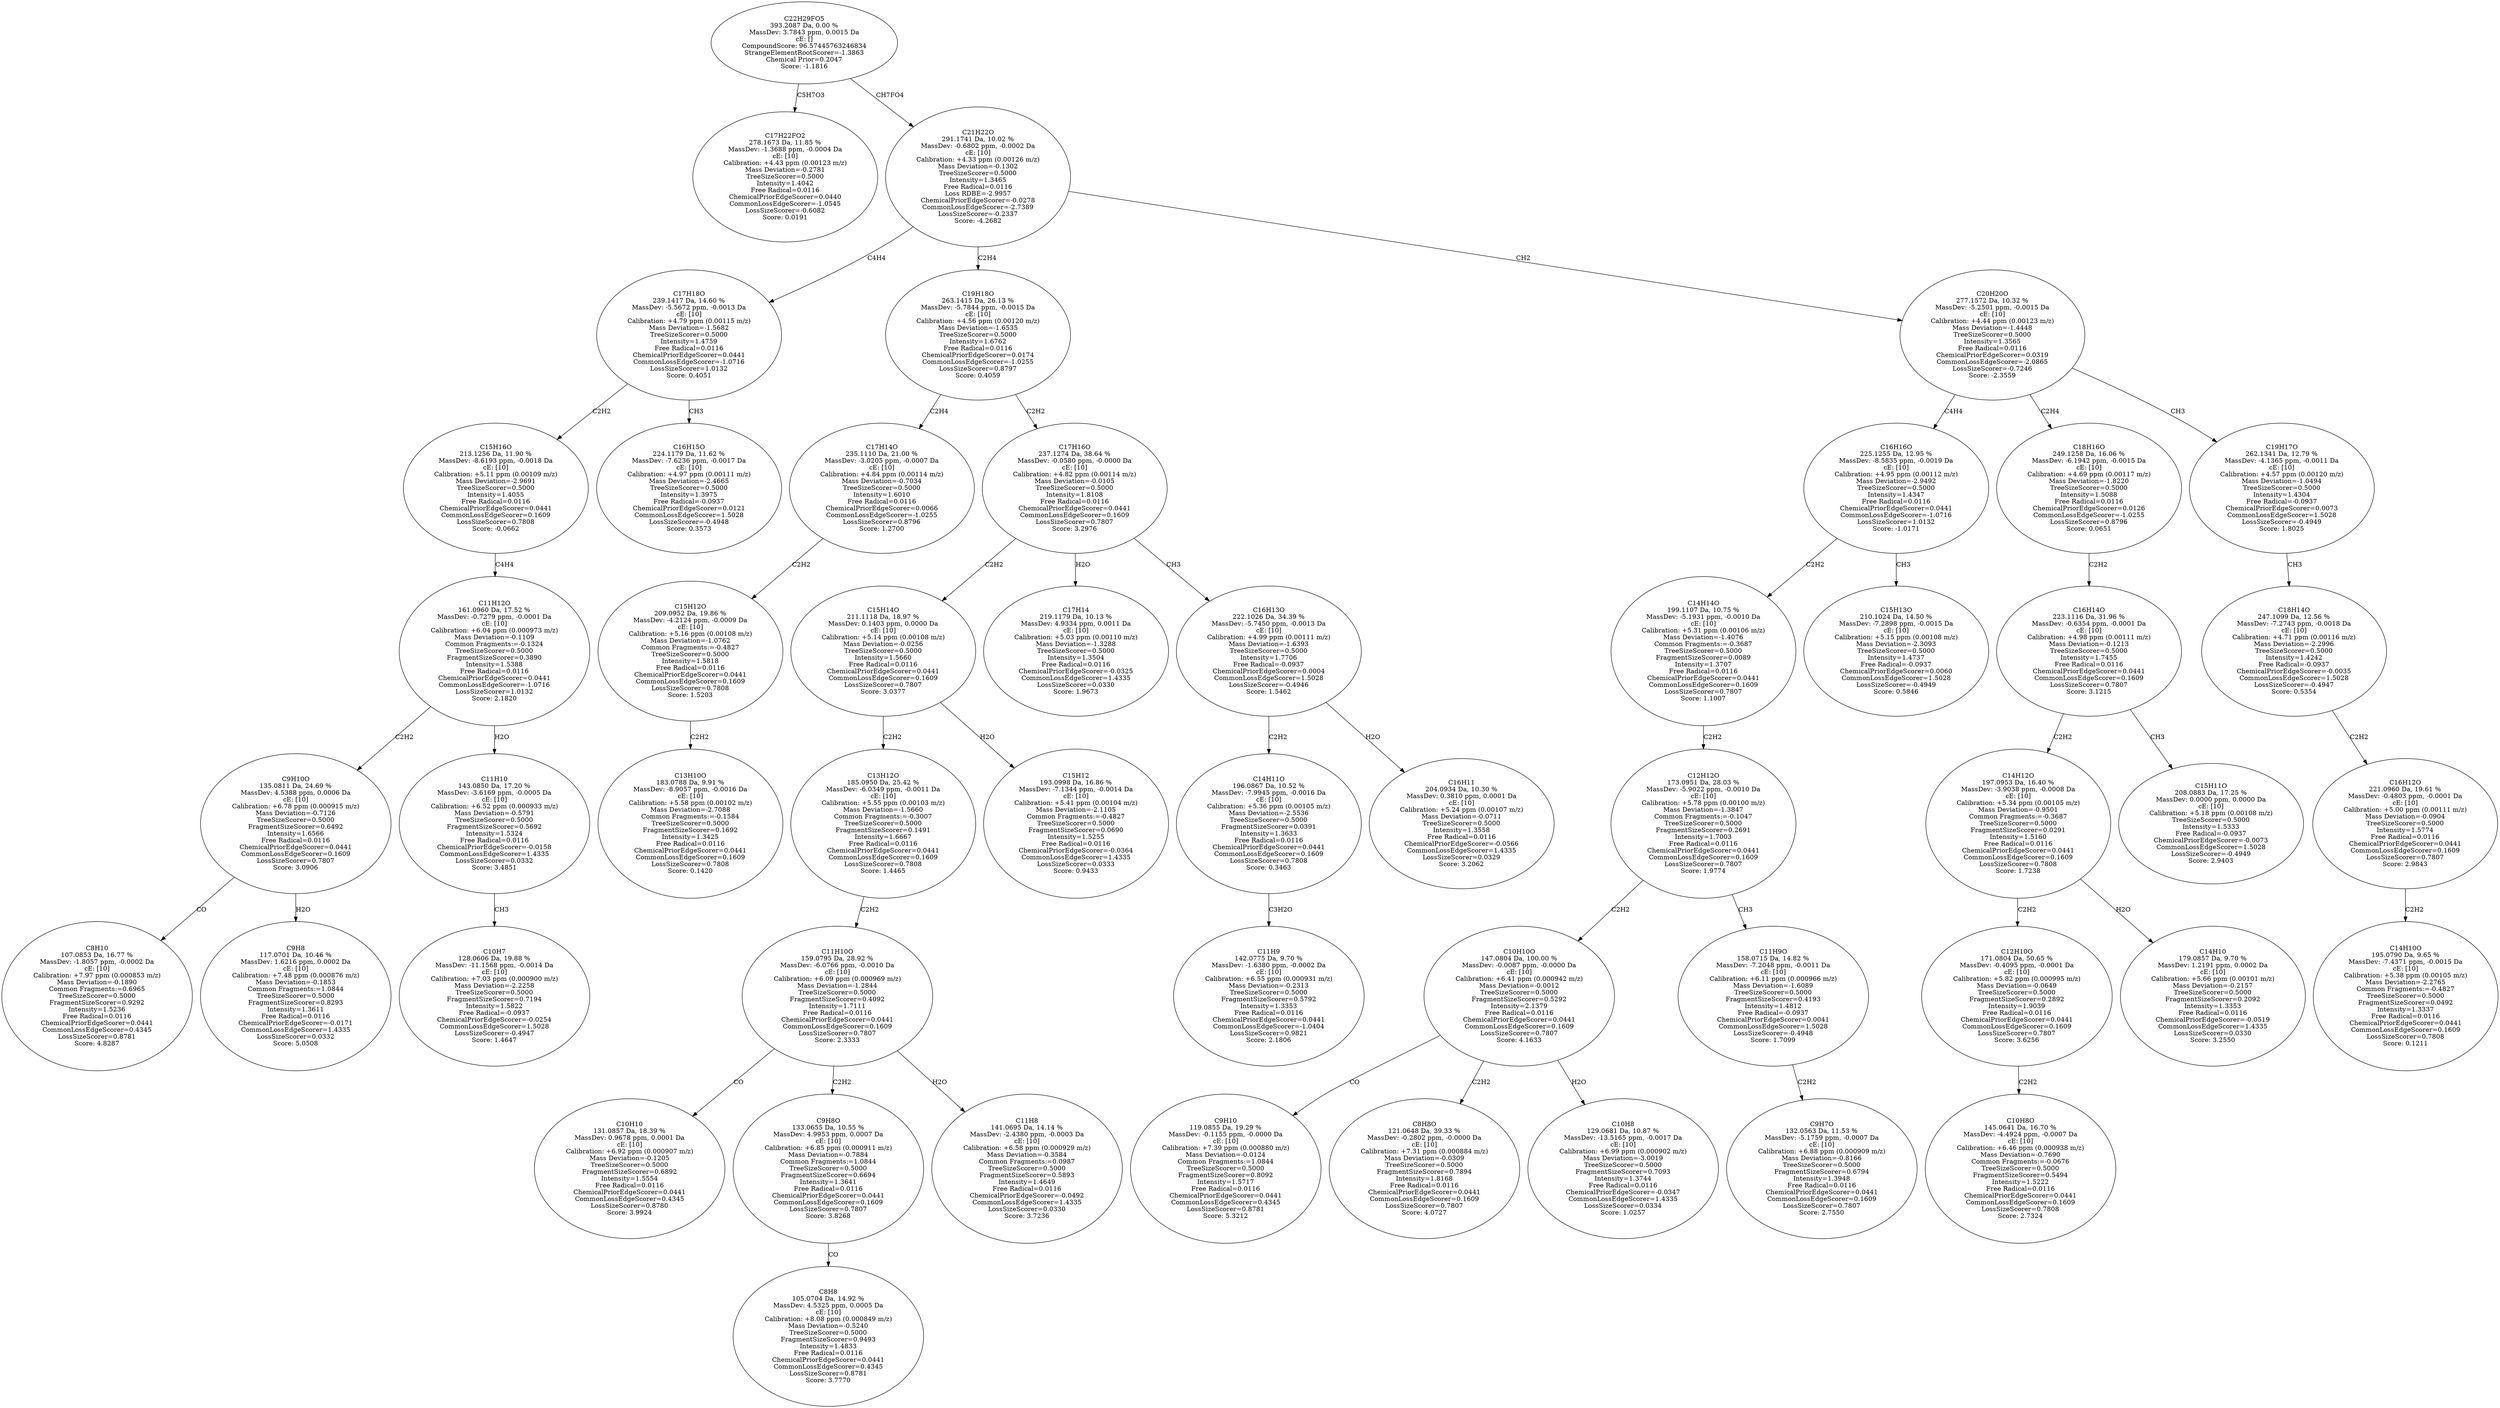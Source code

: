 strict digraph {
v1 [label="C17H22FO2\n278.1673 Da, 11.85 %\nMassDev: -1.3688 ppm, -0.0004 Da\ncE: [10]\nCalibration: +4.43 ppm (0.00123 m/z)\nMass Deviation=-0.2781\nTreeSizeScorer=0.5000\nIntensity=1.4042\nFree Radical=0.0116\nChemicalPriorEdgeScorer=0.0440\nCommonLossEdgeScorer=-1.0545\nLossSizeScorer=-0.6082\nScore: 0.0191"];
v2 [label="C8H10\n107.0853 Da, 16.77 %\nMassDev: -1.8057 ppm, -0.0002 Da\ncE: [10]\nCalibration: +7.97 ppm (0.000853 m/z)\nMass Deviation=-0.1890\nCommon Fragments:=0.6965\nTreeSizeScorer=0.5000\nFragmentSizeScorer=0.9292\nIntensity=1.5236\nFree Radical=0.0116\nChemicalPriorEdgeScorer=0.0441\nCommonLossEdgeScorer=0.4345\nLossSizeScorer=0.8781\nScore: 4.8287"];
v3 [label="C9H8\n117.0701 Da, 10.46 %\nMassDev: 1.6216 ppm, 0.0002 Da\ncE: [10]\nCalibration: +7.48 ppm (0.000876 m/z)\nMass Deviation=-0.1853\nCommon Fragments:=1.0844\nTreeSizeScorer=0.5000\nFragmentSizeScorer=0.8293\nIntensity=1.3611\nFree Radical=0.0116\nChemicalPriorEdgeScorer=-0.0171\nCommonLossEdgeScorer=1.4335\nLossSizeScorer=0.0332\nScore: 5.0508"];
v4 [label="C9H10O\n135.0811 Da, 24.69 %\nMassDev: 4.5388 ppm, 0.0006 Da\ncE: [10]\nCalibration: +6.78 ppm (0.000915 m/z)\nMass Deviation=-0.7126\nTreeSizeScorer=0.5000\nFragmentSizeScorer=0.6492\nIntensity=1.6566\nFree Radical=0.0116\nChemicalPriorEdgeScorer=0.0441\nCommonLossEdgeScorer=0.1609\nLossSizeScorer=0.7807\nScore: 3.0906"];
v5 [label="C10H7\n128.0606 Da, 19.88 %\nMassDev: -11.1568 ppm, -0.0014 Da\ncE: [10]\nCalibration: +7.03 ppm (0.000900 m/z)\nMass Deviation=-2.2258\nTreeSizeScorer=0.5000\nFragmentSizeScorer=0.7194\nIntensity=1.5822\nFree Radical=-0.0937\nChemicalPriorEdgeScorer=-0.0254\nCommonLossEdgeScorer=1.5028\nLossSizeScorer=-0.4947\nScore: 1.4647"];
v6 [label="C11H10\n143.0850 Da, 17.20 %\nMassDev: -3.6169 ppm, -0.0005 Da\ncE: [10]\nCalibration: +6.52 ppm (0.000933 m/z)\nMass Deviation=-0.5791\nTreeSizeScorer=0.5000\nFragmentSizeScorer=0.5692\nIntensity=1.5324\nFree Radical=0.0116\nChemicalPriorEdgeScorer=-0.0158\nCommonLossEdgeScorer=1.4335\nLossSizeScorer=0.0332\nScore: 3.4851"];
v7 [label="C11H12O\n161.0960 Da, 17.52 %\nMassDev: -0.7279 ppm, -0.0001 Da\ncE: [10]\nCalibration: +6.04 ppm (0.000973 m/z)\nMass Deviation=-0.1109\nCommon Fragments:=-0.1324\nTreeSizeScorer=0.5000\nFragmentSizeScorer=0.3890\nIntensity=1.5388\nFree Radical=0.0116\nChemicalPriorEdgeScorer=0.0441\nCommonLossEdgeScorer=-1.0716\nLossSizeScorer=1.0132\nScore: 2.1820"];
v8 [label="C15H16O\n213.1256 Da, 11.90 %\nMassDev: -8.6193 ppm, -0.0018 Da\ncE: [10]\nCalibration: +5.11 ppm (0.00109 m/z)\nMass Deviation=-2.9691\nTreeSizeScorer=0.5000\nIntensity=1.4055\nFree Radical=0.0116\nChemicalPriorEdgeScorer=0.0441\nCommonLossEdgeScorer=0.1609\nLossSizeScorer=0.7808\nScore: -0.0662"];
v9 [label="C16H15O\n224.1179 Da, 11.62 %\nMassDev: -7.6236 ppm, -0.0017 Da\ncE: [10]\nCalibration: +4.97 ppm (0.00111 m/z)\nMass Deviation=-2.4665\nTreeSizeScorer=0.5000\nIntensity=1.3975\nFree Radical=-0.0937\nChemicalPriorEdgeScorer=0.0121\nCommonLossEdgeScorer=1.5028\nLossSizeScorer=-0.4948\nScore: 0.3573"];
v10 [label="C17H18O\n239.1417 Da, 14.60 %\nMassDev: -5.5672 ppm, -0.0013 Da\ncE: [10]\nCalibration: +4.79 ppm (0.00115 m/z)\nMass Deviation=-1.5682\nTreeSizeScorer=0.5000\nIntensity=1.4759\nFree Radical=0.0116\nChemicalPriorEdgeScorer=0.0441\nCommonLossEdgeScorer=-1.0716\nLossSizeScorer=1.0132\nScore: 0.4051"];
v11 [label="C13H10O\n183.0788 Da, 9.91 %\nMassDev: -8.9057 ppm, -0.0016 Da\ncE: [10]\nCalibration: +5.58 ppm (0.00102 m/z)\nMass Deviation=-2.7088\nCommon Fragments:=-0.1584\nTreeSizeScorer=0.5000\nFragmentSizeScorer=0.1692\nIntensity=1.3425\nFree Radical=0.0116\nChemicalPriorEdgeScorer=0.0441\nCommonLossEdgeScorer=0.1609\nLossSizeScorer=0.7808\nScore: 0.1420"];
v12 [label="C15H12O\n209.0952 Da, 19.86 %\nMassDev: -4.2124 ppm, -0.0009 Da\ncE: [10]\nCalibration: +5.16 ppm (0.00108 m/z)\nMass Deviation=-1.0762\nCommon Fragments:=-0.4827\nTreeSizeScorer=0.5000\nIntensity=1.5818\nFree Radical=0.0116\nChemicalPriorEdgeScorer=0.0441\nCommonLossEdgeScorer=0.1609\nLossSizeScorer=0.7808\nScore: 1.5203"];
v13 [label="C17H14O\n235.1110 Da, 21.00 %\nMassDev: -3.0205 ppm, -0.0007 Da\ncE: [10]\nCalibration: +4.84 ppm (0.00114 m/z)\nMass Deviation=-0.7034\nTreeSizeScorer=0.5000\nIntensity=1.6010\nFree Radical=0.0116\nChemicalPriorEdgeScorer=0.0066\nCommonLossEdgeScorer=-1.0255\nLossSizeScorer=0.8796\nScore: 1.2700"];
v14 [label="C10H10\n131.0857 Da, 18.39 %\nMassDev: 0.9678 ppm, 0.0001 Da\ncE: [10]\nCalibration: +6.92 ppm (0.000907 m/z)\nMass Deviation=-0.1205\nTreeSizeScorer=0.5000\nFragmentSizeScorer=0.6892\nIntensity=1.5554\nFree Radical=0.0116\nChemicalPriorEdgeScorer=0.0441\nCommonLossEdgeScorer=0.4345\nLossSizeScorer=0.8780\nScore: 3.9924"];
v15 [label="C8H8\n105.0704 Da, 14.92 %\nMassDev: 4.5325 ppm, 0.0005 Da\ncE: [10]\nCalibration: +8.08 ppm (0.000849 m/z)\nMass Deviation=-0.5240\nTreeSizeScorer=0.5000\nFragmentSizeScorer=0.9493\nIntensity=1.4833\nFree Radical=0.0116\nChemicalPriorEdgeScorer=0.0441\nCommonLossEdgeScorer=0.4345\nLossSizeScorer=0.8781\nScore: 3.7770"];
v16 [label="C9H8O\n133.0655 Da, 10.55 %\nMassDev: 4.9953 ppm, 0.0007 Da\ncE: [10]\nCalibration: +6.85 ppm (0.000911 m/z)\nMass Deviation=-0.7884\nCommon Fragments:=1.0844\nTreeSizeScorer=0.5000\nFragmentSizeScorer=0.6694\nIntensity=1.3641\nFree Radical=0.0116\nChemicalPriorEdgeScorer=0.0441\nCommonLossEdgeScorer=0.1609\nLossSizeScorer=0.7807\nScore: 3.8268"];
v17 [label="C11H8\n141.0695 Da, 14.14 %\nMassDev: -2.4380 ppm, -0.0003 Da\ncE: [10]\nCalibration: +6.58 ppm (0.000929 m/z)\nMass Deviation=-0.3584\nCommon Fragments:=0.0987\nTreeSizeScorer=0.5000\nFragmentSizeScorer=0.5893\nIntensity=1.4649\nFree Radical=0.0116\nChemicalPriorEdgeScorer=-0.0492\nCommonLossEdgeScorer=1.4335\nLossSizeScorer=0.0330\nScore: 3.7236"];
v18 [label="C11H10O\n159.0795 Da, 28.92 %\nMassDev: -6.0766 ppm, -0.0010 Da\ncE: [10]\nCalibration: +6.09 ppm (0.000969 m/z)\nMass Deviation=-1.2844\nTreeSizeScorer=0.5000\nFragmentSizeScorer=0.4092\nIntensity=1.7111\nFree Radical=0.0116\nChemicalPriorEdgeScorer=0.0441\nCommonLossEdgeScorer=0.1609\nLossSizeScorer=0.7807\nScore: 2.3333"];
v19 [label="C13H12O\n185.0950 Da, 25.42 %\nMassDev: -6.0349 ppm, -0.0011 Da\ncE: [10]\nCalibration: +5.55 ppm (0.00103 m/z)\nMass Deviation=-1.5660\nCommon Fragments:=-0.3007\nTreeSizeScorer=0.5000\nFragmentSizeScorer=0.1491\nIntensity=1.6667\nFree Radical=0.0116\nChemicalPriorEdgeScorer=0.0441\nCommonLossEdgeScorer=0.1609\nLossSizeScorer=0.7808\nScore: 1.4465"];
v20 [label="C15H12\n193.0998 Da, 16.86 %\nMassDev: -7.1344 ppm, -0.0014 Da\ncE: [10]\nCalibration: +5.41 ppm (0.00104 m/z)\nMass Deviation=-2.1105\nCommon Fragments:=-0.4827\nTreeSizeScorer=0.5000\nFragmentSizeScorer=0.0690\nIntensity=1.5255\nFree Radical=0.0116\nChemicalPriorEdgeScorer=-0.0364\nCommonLossEdgeScorer=1.4335\nLossSizeScorer=0.0333\nScore: 0.9433"];
v21 [label="C15H14O\n211.1118 Da, 18.97 %\nMassDev: 0.1403 ppm, 0.0000 Da\ncE: [10]\nCalibration: +5.14 ppm (0.00108 m/z)\nMass Deviation=-0.0256\nTreeSizeScorer=0.5000\nIntensity=1.5660\nFree Radical=0.0116\nChemicalPriorEdgeScorer=0.0441\nCommonLossEdgeScorer=0.1609\nLossSizeScorer=0.7807\nScore: 3.0377"];
v22 [label="C17H14\n219.1179 Da, 10.13 %\nMassDev: 4.9334 ppm, 0.0011 Da\ncE: [10]\nCalibration: +5.03 ppm (0.00110 m/z)\nMass Deviation=-1.3288\nTreeSizeScorer=0.5000\nIntensity=1.3504\nFree Radical=0.0116\nChemicalPriorEdgeScorer=-0.0325\nCommonLossEdgeScorer=1.4335\nLossSizeScorer=0.0330\nScore: 1.9673"];
v23 [label="C11H9\n142.0775 Da, 9.70 %\nMassDev: -1.6380 ppm, -0.0002 Da\ncE: [10]\nCalibration: +6.55 ppm (0.000931 m/z)\nMass Deviation=-0.2313\nTreeSizeScorer=0.5000\nFragmentSizeScorer=0.5792\nIntensity=1.3353\nFree Radical=0.0116\nChemicalPriorEdgeScorer=0.0441\nCommonLossEdgeScorer=-1.0404\nLossSizeScorer=0.9821\nScore: 2.1806"];
v24 [label="C14H11O\n196.0867 Da, 10.52 %\nMassDev: -7.9945 ppm, -0.0016 Da\ncE: [10]\nCalibration: +5.36 ppm (0.00105 m/z)\nMass Deviation=-2.5536\nTreeSizeScorer=0.5000\nFragmentSizeScorer=0.0391\nIntensity=1.3633\nFree Radical=0.0116\nChemicalPriorEdgeScorer=0.0441\nCommonLossEdgeScorer=0.1609\nLossSizeScorer=0.7808\nScore: 0.3463"];
v25 [label="C16H11\n204.0934 Da, 10.30 %\nMassDev: 0.3810 ppm, 0.0001 Da\ncE: [10]\nCalibration: +5.24 ppm (0.00107 m/z)\nMass Deviation=-0.0711\nTreeSizeScorer=0.5000\nIntensity=1.3558\nFree Radical=0.0116\nChemicalPriorEdgeScorer=-0.0566\nCommonLossEdgeScorer=1.4335\nLossSizeScorer=0.0329\nScore: 3.2062"];
v26 [label="C16H13O\n222.1026 Da, 34.39 %\nMassDev: -5.7450 ppm, -0.0013 Da\ncE: [10]\nCalibration: +4.99 ppm (0.00111 m/z)\nMass Deviation=-1.6393\nTreeSizeScorer=0.5000\nIntensity=1.7706\nFree Radical=-0.0937\nChemicalPriorEdgeScorer=0.0004\nCommonLossEdgeScorer=1.5028\nLossSizeScorer=-0.4946\nScore: 1.5462"];
v27 [label="C17H16O\n237.1274 Da, 38.64 %\nMassDev: -0.0580 ppm, -0.0000 Da\ncE: [10]\nCalibration: +4.82 ppm (0.00114 m/z)\nMass Deviation=-0.0105\nTreeSizeScorer=0.5000\nIntensity=1.8108\nFree Radical=0.0116\nChemicalPriorEdgeScorer=0.0441\nCommonLossEdgeScorer=0.1609\nLossSizeScorer=0.7807\nScore: 3.2976"];
v28 [label="C19H18O\n263.1415 Da, 26.13 %\nMassDev: -5.7844 ppm, -0.0015 Da\ncE: [10]\nCalibration: +4.56 ppm (0.00120 m/z)\nMass Deviation=-1.6535\nTreeSizeScorer=0.5000\nIntensity=1.6762\nFree Radical=0.0116\nChemicalPriorEdgeScorer=0.0174\nCommonLossEdgeScorer=-1.0255\nLossSizeScorer=0.8797\nScore: 0.4059"];
v29 [label="C9H10\n119.0855 Da, 19.29 %\nMassDev: -0.1155 ppm, -0.0000 Da\ncE: [10]\nCalibration: +7.39 ppm (0.000880 m/z)\nMass Deviation=-0.0124\nCommon Fragments:=1.0844\nTreeSizeScorer=0.5000\nFragmentSizeScorer=0.8092\nIntensity=1.5717\nFree Radical=0.0116\nChemicalPriorEdgeScorer=0.0441\nCommonLossEdgeScorer=0.4345\nLossSizeScorer=0.8781\nScore: 5.3212"];
v30 [label="C8H8O\n121.0648 Da, 39.33 %\nMassDev: -0.2802 ppm, -0.0000 Da\ncE: [10]\nCalibration: +7.31 ppm (0.000884 m/z)\nMass Deviation=-0.0309\nTreeSizeScorer=0.5000\nFragmentSizeScorer=0.7894\nIntensity=1.8168\nFree Radical=0.0116\nChemicalPriorEdgeScorer=0.0441\nCommonLossEdgeScorer=0.1609\nLossSizeScorer=0.7807\nScore: 4.0727"];
v31 [label="C10H8\n129.0681 Da, 10.87 %\nMassDev: -13.5165 ppm, -0.0017 Da\ncE: [10]\nCalibration: +6.99 ppm (0.000902 m/z)\nMass Deviation=-3.0019\nTreeSizeScorer=0.5000\nFragmentSizeScorer=0.7093\nIntensity=1.3744\nFree Radical=0.0116\nChemicalPriorEdgeScorer=-0.0347\nCommonLossEdgeScorer=1.4335\nLossSizeScorer=0.0334\nScore: 1.0257"];
v32 [label="C10H10O\n147.0804 Da, 100.00 %\nMassDev: -0.0087 ppm, -0.0000 Da\ncE: [10]\nCalibration: +6.41 ppm (0.000942 m/z)\nMass Deviation=-0.0012\nTreeSizeScorer=0.5000\nFragmentSizeScorer=0.5292\nIntensity=2.1379\nFree Radical=0.0116\nChemicalPriorEdgeScorer=0.0441\nCommonLossEdgeScorer=0.1609\nLossSizeScorer=0.7807\nScore: 4.1633"];
v33 [label="C9H7O\n132.0563 Da, 11.53 %\nMassDev: -5.1759 ppm, -0.0007 Da\ncE: [10]\nCalibration: +6.88 ppm (0.000909 m/z)\nMass Deviation=-0.8166\nTreeSizeScorer=0.5000\nFragmentSizeScorer=0.6794\nIntensity=1.3948\nFree Radical=0.0116\nChemicalPriorEdgeScorer=0.0441\nCommonLossEdgeScorer=0.1609\nLossSizeScorer=0.7807\nScore: 2.7550"];
v34 [label="C11H9O\n158.0715 Da, 14.82 %\nMassDev: -7.2048 ppm, -0.0011 Da\ncE: [10]\nCalibration: +6.11 ppm (0.000966 m/z)\nMass Deviation=-1.6089\nTreeSizeScorer=0.5000\nFragmentSizeScorer=0.4193\nIntensity=1.4812\nFree Radical=-0.0937\nChemicalPriorEdgeScorer=0.0041\nCommonLossEdgeScorer=1.5028\nLossSizeScorer=-0.4948\nScore: 1.7099"];
v35 [label="C12H12O\n173.0951 Da, 28.03 %\nMassDev: -5.9022 ppm, -0.0010 Da\ncE: [10]\nCalibration: +5.78 ppm (0.00100 m/z)\nMass Deviation=-1.3847\nCommon Fragments:=-0.1047\nTreeSizeScorer=0.5000\nFragmentSizeScorer=0.2691\nIntensity=1.7003\nFree Radical=0.0116\nChemicalPriorEdgeScorer=0.0441\nCommonLossEdgeScorer=0.1609\nLossSizeScorer=0.7807\nScore: 1.9774"];
v36 [label="C14H14O\n199.1107 Da, 10.75 %\nMassDev: -5.1931 ppm, -0.0010 Da\ncE: [10]\nCalibration: +5.31 ppm (0.00106 m/z)\nMass Deviation=-1.4076\nCommon Fragments:=-0.3687\nTreeSizeScorer=0.5000\nFragmentSizeScorer=0.0089\nIntensity=1.3707\nFree Radical=0.0116\nChemicalPriorEdgeScorer=0.0441\nCommonLossEdgeScorer=0.1609\nLossSizeScorer=0.7807\nScore: 1.1007"];
v37 [label="C15H13O\n210.1024 Da, 14.50 %\nMassDev: -7.2898 ppm, -0.0015 Da\ncE: [10]\nCalibration: +5.15 ppm (0.00108 m/z)\nMass Deviation=-2.3093\nTreeSizeScorer=0.5000\nIntensity=1.4737\nFree Radical=-0.0937\nChemicalPriorEdgeScorer=0.0060\nCommonLossEdgeScorer=1.5028\nLossSizeScorer=-0.4949\nScore: 0.5846"];
v38 [label="C16H16O\n225.1255 Da, 12.95 %\nMassDev: -8.5835 ppm, -0.0019 Da\ncE: [10]\nCalibration: +4.95 ppm (0.00112 m/z)\nMass Deviation=-2.9492\nTreeSizeScorer=0.5000\nIntensity=1.4347\nFree Radical=0.0116\nChemicalPriorEdgeScorer=0.0441\nCommonLossEdgeScorer=-1.0716\nLossSizeScorer=1.0132\nScore: -1.0171"];
v39 [label="C10H8O\n145.0641 Da, 16.70 %\nMassDev: -4.4924 ppm, -0.0007 Da\ncE: [10]\nCalibration: +6.46 ppm (0.000938 m/z)\nMass Deviation=-0.7690\nCommon Fragments:=-0.0676\nTreeSizeScorer=0.5000\nFragmentSizeScorer=0.5494\nIntensity=1.5222\nFree Radical=0.0116\nChemicalPriorEdgeScorer=0.0441\nCommonLossEdgeScorer=0.1609\nLossSizeScorer=0.7808\nScore: 2.7324"];
v40 [label="C12H10O\n171.0804 Da, 50.65 %\nMassDev: -0.4095 ppm, -0.0001 Da\ncE: [10]\nCalibration: +5.82 ppm (0.000995 m/z)\nMass Deviation=-0.0649\nTreeSizeScorer=0.5000\nFragmentSizeScorer=0.2892\nIntensity=1.9039\nFree Radical=0.0116\nChemicalPriorEdgeScorer=0.0441\nCommonLossEdgeScorer=0.1609\nLossSizeScorer=0.7807\nScore: 3.6256"];
v41 [label="C14H10\n179.0857 Da, 9.70 %\nMassDev: 1.2191 ppm, 0.0002 Da\ncE: [10]\nCalibration: +5.66 ppm (0.00101 m/z)\nMass Deviation=-0.2157\nTreeSizeScorer=0.5000\nFragmentSizeScorer=0.2092\nIntensity=1.3353\nFree Radical=0.0116\nChemicalPriorEdgeScorer=-0.0519\nCommonLossEdgeScorer=1.4335\nLossSizeScorer=0.0330\nScore: 3.2550"];
v42 [label="C14H12O\n197.0953 Da, 16.40 %\nMassDev: -3.9038 ppm, -0.0008 Da\ncE: [10]\nCalibration: +5.34 ppm (0.00105 m/z)\nMass Deviation=-0.9501\nCommon Fragments:=-0.3687\nTreeSizeScorer=0.5000\nFragmentSizeScorer=0.0291\nIntensity=1.5160\nFree Radical=0.0116\nChemicalPriorEdgeScorer=0.0441\nCommonLossEdgeScorer=0.1609\nLossSizeScorer=0.7808\nScore: 1.7238"];
v43 [label="C15H11O\n208.0883 Da, 17.25 %\nMassDev: 0.0000 ppm, 0.0000 Da\ncE: [10]\nCalibration: +5.18 ppm (0.00108 m/z)\nTreeSizeScorer=0.5000\nIntensity=1.5333\nFree Radical=-0.0937\nChemicalPriorEdgeScorer=-0.0073\nCommonLossEdgeScorer=1.5028\nLossSizeScorer=-0.4949\nScore: 2.9403"];
v44 [label="C16H14O\n223.1116 Da, 31.96 %\nMassDev: -0.6354 ppm, -0.0001 Da\ncE: [10]\nCalibration: +4.98 ppm (0.00111 m/z)\nMass Deviation=-0.1213\nTreeSizeScorer=0.5000\nIntensity=1.7455\nFree Radical=0.0116\nChemicalPriorEdgeScorer=0.0441\nCommonLossEdgeScorer=0.1609\nLossSizeScorer=0.7807\nScore: 3.1215"];
v45 [label="C18H16O\n249.1258 Da, 16.06 %\nMassDev: -6.1942 ppm, -0.0015 Da\ncE: [10]\nCalibration: +4.69 ppm (0.00117 m/z)\nMass Deviation=-1.8220\nTreeSizeScorer=0.5000\nIntensity=1.5088\nFree Radical=0.0116\nChemicalPriorEdgeScorer=0.0126\nCommonLossEdgeScorer=-1.0255\nLossSizeScorer=0.8796\nScore: 0.0651"];
v46 [label="C14H10O\n195.0790 Da, 9.65 %\nMassDev: -7.4371 ppm, -0.0015 Da\ncE: [10]\nCalibration: +5.38 ppm (0.00105 m/z)\nMass Deviation=-2.2765\nCommon Fragments:=-0.4827\nTreeSizeScorer=0.5000\nFragmentSizeScorer=0.0492\nIntensity=1.3337\nFree Radical=0.0116\nChemicalPriorEdgeScorer=0.0441\nCommonLossEdgeScorer=0.1609\nLossSizeScorer=0.7808\nScore: 0.1211"];
v47 [label="C16H12O\n221.0960 Da, 19.61 %\nMassDev: -0.4803 ppm, -0.0001 Da\ncE: [10]\nCalibration: +5.00 ppm (0.00111 m/z)\nMass Deviation=-0.0904\nTreeSizeScorer=0.5000\nIntensity=1.5774\nFree Radical=0.0116\nChemicalPriorEdgeScorer=0.0441\nCommonLossEdgeScorer=0.1609\nLossSizeScorer=0.7807\nScore: 2.9843"];
v48 [label="C18H14O\n247.1099 Da, 12.56 %\nMassDev: -7.2743 ppm, -0.0018 Da\ncE: [10]\nCalibration: +4.71 ppm (0.00116 m/z)\nMass Deviation=-2.2996\nTreeSizeScorer=0.5000\nIntensity=1.4242\nFree Radical=-0.0937\nChemicalPriorEdgeScorer=-0.0035\nCommonLossEdgeScorer=1.5028\nLossSizeScorer=-0.4947\nScore: 0.5354"];
v49 [label="C19H17O\n262.1341 Da, 12.79 %\nMassDev: -4.1365 ppm, -0.0011 Da\ncE: [10]\nCalibration: +4.57 ppm (0.00120 m/z)\nMass Deviation=-1.0494\nTreeSizeScorer=0.5000\nIntensity=1.4304\nFree Radical=-0.0937\nChemicalPriorEdgeScorer=0.0073\nCommonLossEdgeScorer=1.5028\nLossSizeScorer=-0.4949\nScore: 1.8025"];
v50 [label="C20H20O\n277.1572 Da, 10.32 %\nMassDev: -5.2501 ppm, -0.0015 Da\ncE: [10]\nCalibration: +4.44 ppm (0.00123 m/z)\nMass Deviation=-1.4448\nTreeSizeScorer=0.5000\nIntensity=1.3565\nFree Radical=0.0116\nChemicalPriorEdgeScorer=0.0319\nCommonLossEdgeScorer=-2.0865\nLossSizeScorer=-0.7246\nScore: -2.3559"];
v51 [label="C21H22O\n291.1741 Da, 10.02 %\nMassDev: -0.6802 ppm, -0.0002 Da\ncE: [10]\nCalibration: +4.33 ppm (0.00126 m/z)\nMass Deviation=-0.1302\nTreeSizeScorer=0.5000\nIntensity=1.3465\nFree Radical=0.0116\nLoss RDBE=-2.9957\nChemicalPriorEdgeScorer=-0.0278\nCommonLossEdgeScorer=-2.7389\nLossSizeScorer=-0.2337\nScore: -4.2682"];
v52 [label="C22H29FO5\n393.2087 Da, 0.00 %\nMassDev: 3.7843 ppm, 0.0015 Da\ncE: []\nCompoundScore: 96.57445763246834\nStrangeElementRootScorer=-1.3863\nChemical Prior=0.2047\nScore: -1.1816"];
v52 -> v1 [label="C5H7O3"];
v4 -> v2 [label="CO"];
v4 -> v3 [label="H2O"];
v7 -> v4 [label="C2H2"];
v6 -> v5 [label="CH3"];
v7 -> v6 [label="H2O"];
v8 -> v7 [label="C4H4"];
v10 -> v8 [label="C2H2"];
v10 -> v9 [label="CH3"];
v51 -> v10 [label="C4H4"];
v12 -> v11 [label="C2H2"];
v13 -> v12 [label="C2H2"];
v28 -> v13 [label="C2H4"];
v18 -> v14 [label="CO"];
v16 -> v15 [label="CO"];
v18 -> v16 [label="C2H2"];
v18 -> v17 [label="H2O"];
v19 -> v18 [label="C2H2"];
v21 -> v19 [label="C2H2"];
v21 -> v20 [label="H2O"];
v27 -> v21 [label="C2H2"];
v27 -> v22 [label="H2O"];
v24 -> v23 [label="C3H2O"];
v26 -> v24 [label="C2H2"];
v26 -> v25 [label="H2O"];
v27 -> v26 [label="CH3"];
v28 -> v27 [label="C2H2"];
v51 -> v28 [label="C2H4"];
v32 -> v29 [label="CO"];
v32 -> v30 [label="C2H2"];
v32 -> v31 [label="H2O"];
v35 -> v32 [label="C2H2"];
v34 -> v33 [label="C2H2"];
v35 -> v34 [label="CH3"];
v36 -> v35 [label="C2H2"];
v38 -> v36 [label="C2H2"];
v38 -> v37 [label="CH3"];
v50 -> v38 [label="C4H4"];
v40 -> v39 [label="C2H2"];
v42 -> v40 [label="C2H2"];
v42 -> v41 [label="H2O"];
v44 -> v42 [label="C2H2"];
v44 -> v43 [label="CH3"];
v45 -> v44 [label="C2H2"];
v50 -> v45 [label="C2H4"];
v47 -> v46 [label="C2H2"];
v48 -> v47 [label="C2H2"];
v49 -> v48 [label="CH3"];
v50 -> v49 [label="CH3"];
v51 -> v50 [label="CH2"];
v52 -> v51 [label="CH7FO4"];
}